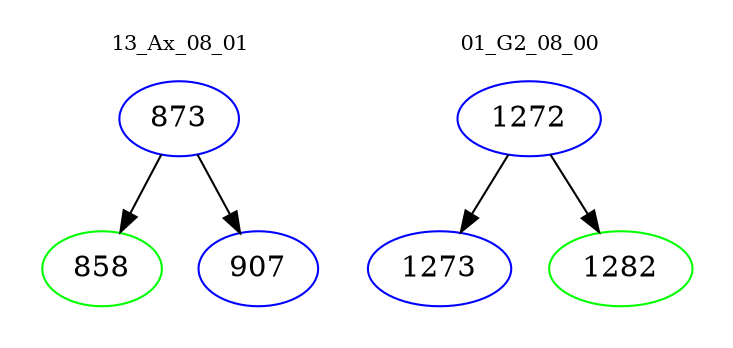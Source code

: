 digraph{
subgraph cluster_0 {
color = white
label = "13_Ax_08_01";
fontsize=10;
T0_873 [label="873", color="blue"]
T0_873 -> T0_858 [color="black"]
T0_858 [label="858", color="green"]
T0_873 -> T0_907 [color="black"]
T0_907 [label="907", color="blue"]
}
subgraph cluster_1 {
color = white
label = "01_G2_08_00";
fontsize=10;
T1_1272 [label="1272", color="blue"]
T1_1272 -> T1_1273 [color="black"]
T1_1273 [label="1273", color="blue"]
T1_1272 -> T1_1282 [color="black"]
T1_1282 [label="1282", color="green"]
}
}
